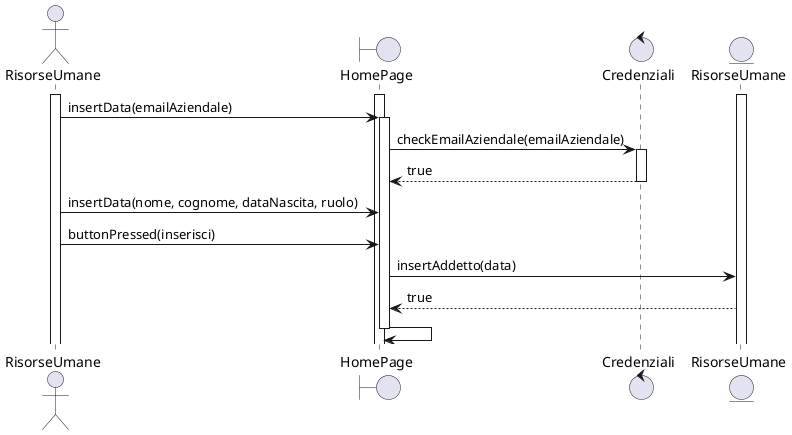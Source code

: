 @startuml

    actor RisorseUmane
    boundary HomePage
    control Credenziali
    entity RisorseUmane as RisorseUmaneE


    activate RisorseUmane 
    activate RisorseUmaneE
    activate HomePage
    RisorseUmane -> HomePage : insertData(emailAziendale)
    activate HomePage
    HomePage -> Credenziali : checkEmailAziendale(emailAziendale)
    activate Credenziali
    Credenziali --> HomePage : true
    deactivate Credenziali
    RisorseUmane -> HomePage : insertData(nome, cognome, dataNascita, ruolo)
    RisorseUmane -> HomePage : buttonPressed(inserisci)
    HomePage -> RisorseUmaneE : insertAddetto(data)
    RisorseUmaneE --> HomePage : true
    HomePage -> HomePage
    deactivate HomePage

@enduml